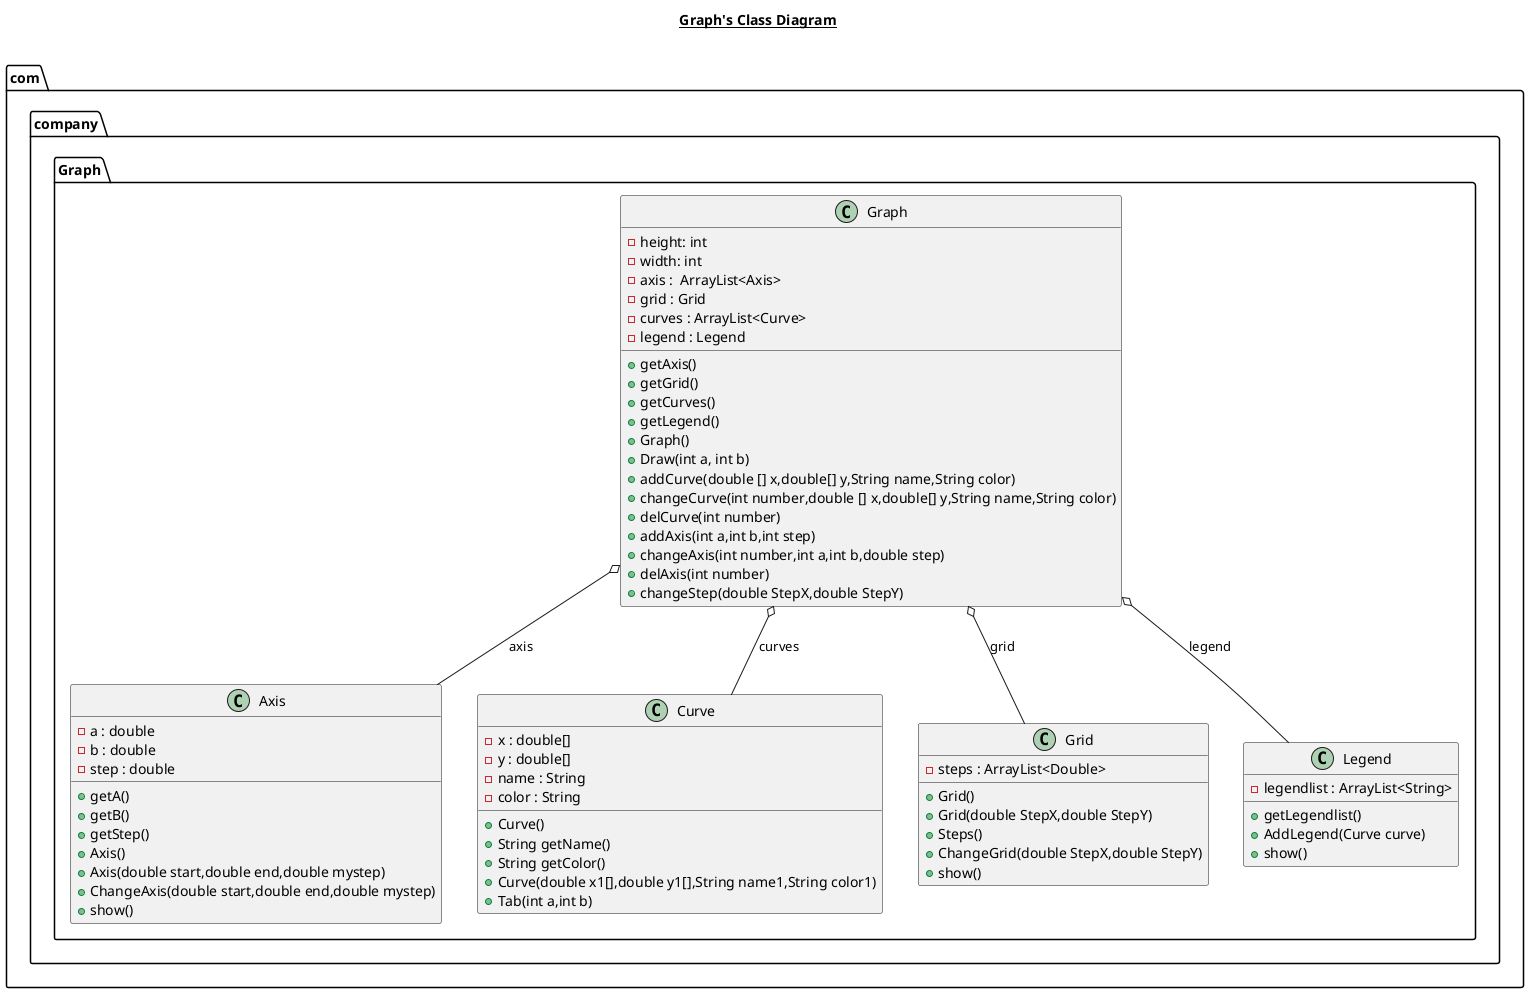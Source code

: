 @startuml

title __Graph's Class Diagram__\n



namespace com.company {
namespace Graph {
class com.company.Graph.Graph{
    -height: int
    -width: int
    -axis :  ArrayList<Axis>
    -grid : Grid
    -curves : ArrayList<Curve>
    -legend : Legend
    +getAxis()
    +getGrid()
    +getCurves()
    +getLegend()
    +Graph()
    +Draw(int a, int b)
    +addCurve(double [] x,double[] y,String name,String color)
    +changeCurve(int number,double [] x,double[] y,String name,String color)
    +delCurve(int number)
    +addAxis(int a,int b,int step)
    +changeAxis(int number,int a,int b,double step)
    +delAxis(int number)
    +changeStep(double StepX,double StepY)
}
}
}
namespace com.company {
namespace Graph {
class com.company.Graph.Axis{
   -a : double
   -b : double
   -step : double
   +getA()
   +getB()
   +getStep()
   +Axis()
   +Axis(double start,double end,double mystep)
   +ChangeAxis(double start,double end,double mystep)
   +show()
}
}
}

namespace com.company {
namespace Graph {
class com.company.Graph.Curve{
   -x : double[]
   -y : double[]
   -name : String
   -color : String
   +Curve()
   +String getName()
   +String getColor()
   +Curve(double x1[],double y1[],String name1,String color1)
   +Tab(int a,int b)
}
}
}

namespace com.company {
namespace Graph {
class com.company.Graph.Grid{
   -steps : ArrayList<Double>
   +Grid()
   +Grid(double StepX,double StepY)
   +Steps()
   +ChangeGrid(double StepX,double StepY)
   +show()
}
}
}

namespace com.company {
namespace Graph {
class com.company.Graph.Legend {
   -legendlist : ArrayList<String>
   +getLegendlist()
   +AddLegend(Curve curve)
   +show()
}
}
}

com.company.Graph.Graph o-- com.company.Graph.Axis : axis
com.company.Graph.Graph o-- com.company.Graph.Curve : curves
com.company.Graph.Graph o-- com.company.Graph.Grid : grid
com.company.Graph.Graph o-- com.company.Graph.Legend : legend

@enduml